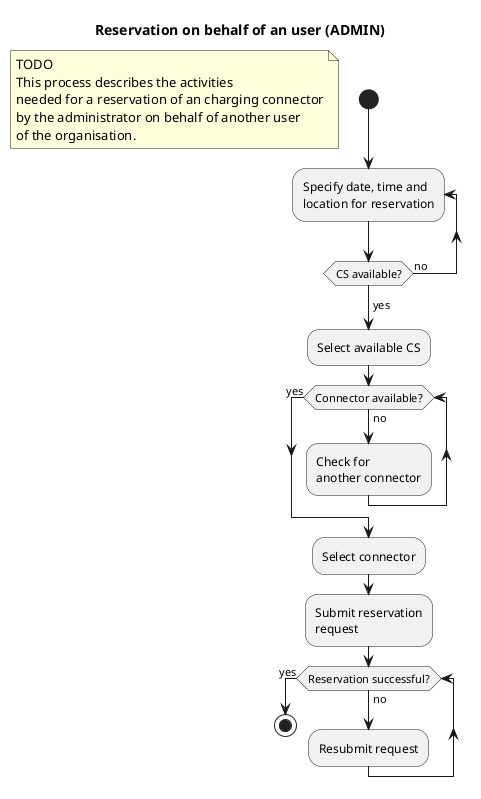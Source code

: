 @startuml

title Reservation on behalf of an user (ADMIN)

start

floating note left
    TODO
    This process describes the activities
    needed for a reservation of an charging connector
    by the administrator on behalf of another user
    of the organisation.
end note

repeat :Specify date, time and\nlocation for reservation;

repeat while (CS available?) is (no)
-> yes;

:Select available CS;

while (Connector available?) is (no)
    :Check for\nanother connector;
endwhile (yes)

:Select connector;

:Submit reservation\nrequest;

while (Reservation successful?) is (no)
    :Resubmit request;
endwhile (yes)

stop

@enduml